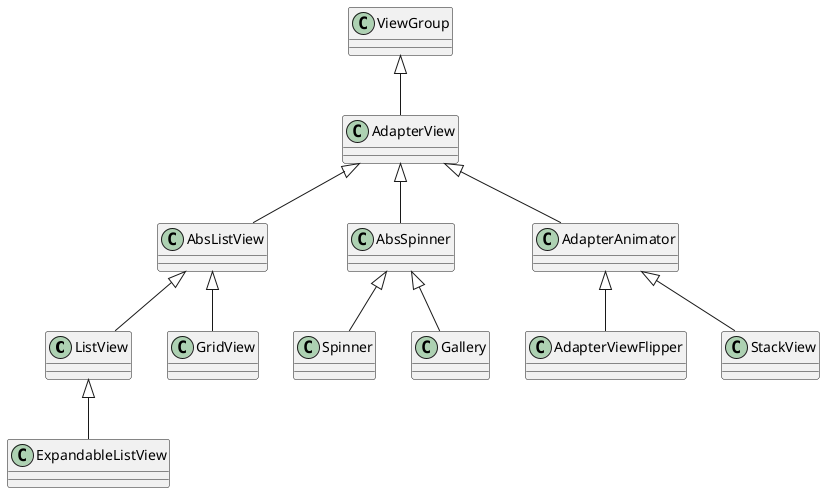 @startuml


class ListView
class GridView

class Spinner
class Gallery

class AdapterViewFlipper
class StackView

class ExpandableListView

ViewGroup <|-- AdapterView
AdapterView <|-- AbsListView
AdapterView <|-- AbsSpinner
AdapterView <|-- AdapterAnimator

AbsListView <|-- ListView
AbsListView <|-- GridView

ListView <|-- ExpandableListView

AbsSpinner <|-- Spinner
AbsSpinner <|-- Gallery

AdapterAnimator <|-- AdapterViewFlipper
AdapterAnimator <|-- StackView


@enduml
